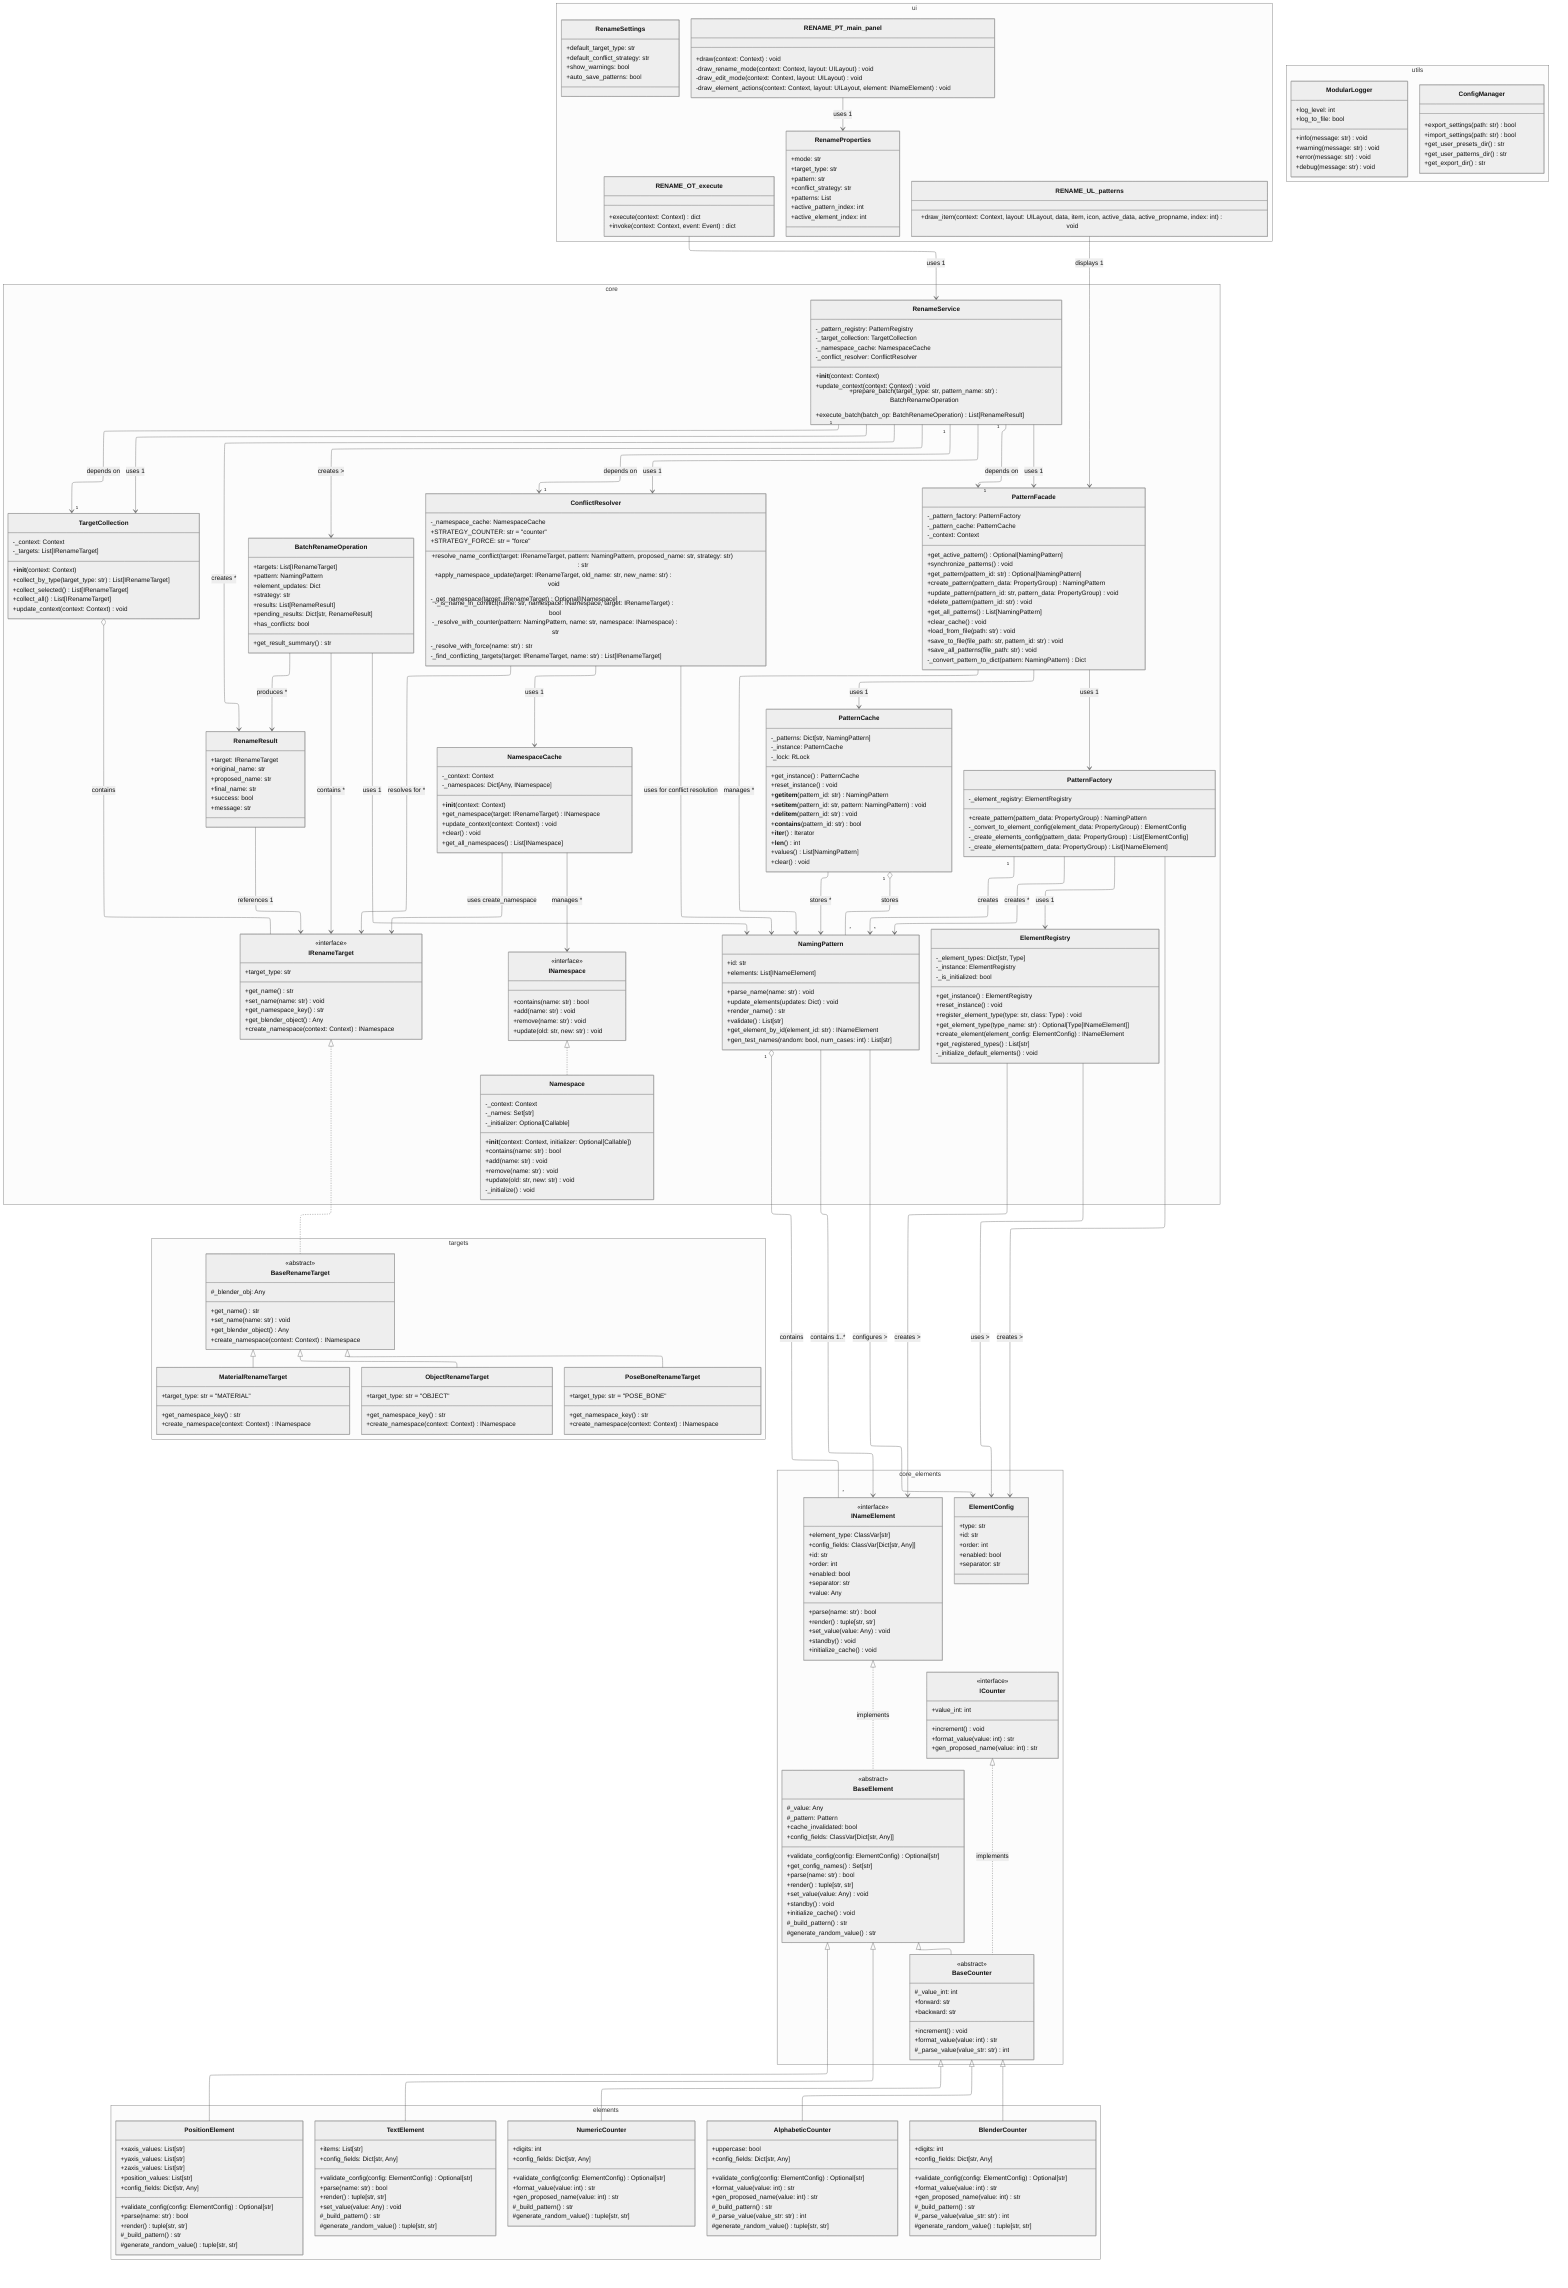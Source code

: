 ---
config:
  theme: neutral
  look: classic
  layout: elk
---

classDiagram
    direction TD
    %% 要素関連のコンポーネント
    namespace core_elements {
        class ElementConfig {
            +type: str
            +id: str
            +order: int
            +enabled: bool
            +separator: str
        }
        class INameElement {
            <<interface>>
            +element_type: ClassVar[str]
            +config_fields: ClassVar[Dict[str, Any]]
            +id: str
            +order: int
            +enabled: bool
            +separator: str
            +value: Any
            +parse(name: str) bool
            +render() tuple[str, str]
            +set_value(value: Any) void
            +standby() void
            +initialize_cache() void
        }
        class BaseElement {
            <<abstract>>
            #_value: Any
            #_pattern: Pattern
            +cache_invalidated: bool
            +config_fields: ClassVar[Dict[str, Any]]
            +validate_config(config: ElementConfig) Optional[str]
            +get_config_names() Set[str]
            +parse(name: str) bool
            +render() tuple[str, str]
            +set_value(value: Any) void
            +standby() void
            +initialize_cache() void
            #_build_pattern() str
            #generate_random_value() str
        }
        class ICounter {
            <<interface>>
            +value_int: int
            +increment() void
            +format_value(value: int) str
            +gen_proposed_name(value: int) str
        }
        class BaseCounter {
            <<abstract>>
            #_value_int: int
            +forward: str
            +backward: str
            +increment() void
            +format_value(value: int) str
            #_parse_value(value_str: str) int
        }
    }

    %% 具体的な要素
    namespace elements {
        class TextElement {
            +items: List[str]
            +config_fields: Dict[str, Any]
            +validate_config(config: ElementConfig) Optional[str]
            +parse(name: str) bool
            +render() tuple[str, str]
            +set_value(value: Any) void
            #_build_pattern() str
            #generate_random_value() tuple[str, str]
        }
        class PositionElement {
            +xaxis_values: List[str]
            +yaxis_values: List[str]
            +zaxis_values: List[str]
            +position_values: List[str]
            +config_fields: Dict[str, Any]
            +validate_config(config: ElementConfig) Optional[str]
            +parse(name: str) bool
            +render() tuple[str, str]
            #_build_pattern() str
            #generate_random_value() tuple[str, str]
        }
        class NumericCounter {
            +digits: int
            +config_fields: Dict[str, Any]
            +validate_config(config: ElementConfig) Optional[str]
            +format_value(value: int) str
            +gen_proposed_name(value: int) str
            #_build_pattern() str
            #generate_random_value() tuple[str, str]
        }
        class BlenderCounter {
            +digits: int
            +config_fields: Dict[str, Any]
            +validate_config(config: ElementConfig) Optional[str]
            +format_value(value: int) str
            +gen_proposed_name(value: int) str
            #_build_pattern() str
            #_parse_value(value_str: str) int
            #generate_random_value() tuple[str, str]
        }
        class AlphabeticCounter {
            +uppercase: bool
            +config_fields: Dict[str, Any]
            +validate_config(config: ElementConfig) Optional[str]
            +format_value(value: int) str
            +gen_proposed_name(value: int) str
            #_build_pattern() str
            #_parse_value(value_str: str) int
            #generate_random_value() tuple[str, str]
        }
    }

    %% ターゲットシステム
    namespace core {
        class IRenameTarget {
            <<interface>>
            +get_name() str
            +set_name(name: str) void
            +get_namespace_key() str
            +target_type: str
            +get_blender_object() Any
            +create_namespace(context: Context) INamespace
        }
        class INamespace {
            <<interface>>
            +contains(name: str) bool
            +add(name: str) void
            +remove(name: str) void
            +update(old: str, new: str) void
        }
        class Namespace {
            -_context: Context
            -_names: Set[str]
            -_initializer: Optional[Callable]
            +__init__(context: Context, initializer: Optional[Callable])
            +contains(name: str) bool
            +add(name: str) void
            +remove(name: str) void
            +update(old: str, new: str) void
            -_initialize() void
        }
        class NamespaceCache {
            -_context: Context
            -_namespaces: Dict[Any, INamespace]
            +__init__(context: Context)
            +get_namespace(target: IRenameTarget) INamespace
            +update_context(context: Context) void
            +clear() void
            +get_all_namespaces() List[INamespace]
        }
        class TargetCollection {
            -_context: Context
            -_targets: List[IRenameTarget]
            +__init__(context: Context)
            +collect_by_type(target_type: str) List[IRenameTarget]
            +collect_selected() List[IRenameTarget]
            +collect_all() List[IRenameTarget]
            +update_context(context: Context) void
        }
    }

    %% パターンシステム
    namespace core {
        class ElementRegistry {
            -_element_types: Dict[str, Type]
            -_instance: ElementRegistry
            -_is_initialized: bool
            +get_instance() ElementRegistry
            +reset_instance() void
            +register_element_type(type: str, class: Type) void
            +get_element_type(type_name: str) Optional[Type[INameElement]]
            +create_element(element_config: ElementConfig) INameElement
            +get_registered_types() List[str]
            -_initialize_default_elements() void
        }
        class NamingPattern {
            +id: str
            +elements: List[INameElement]
            +parse_name(name: str) void
            +update_elements(updates: Dict) void
            +render_name() str
            +validate() List[str]
            +get_element_by_id(element_id: str) INameElement
            +gen_test_names(random: bool, num_cases: int) List[str]
        }
        class PatternFacade {
            -_pattern_factory: PatternFactory
            -_pattern_cache: PatternCache
            -_context: Context
            +get_active_pattern() Optional[NamingPattern]
            +synchronize_patterns() void
            +get_pattern(pattern_id: str) Optional[NamingPattern]
            +create_pattern(pattern_data: PropertyGroup) NamingPattern
            +update_pattern(pattern_id: str, pattern_data: PropertyGroup) void
            +delete_pattern(pattern_id: str) void
            +get_all_patterns() List[NamingPattern]
            +clear_cache() void
            +load_from_file(path: str) void
            +save_to_file(file_path: str, pattern_id: str) void
            +save_all_patterns(file_path: str) void
            -_convert_pattern_to_dict(pattern: NamingPattern) Dict
        }
        class PatternCache {
            -_patterns: Dict[str, NamingPattern]
            -_instance: PatternCache
            -_lock: RLock
            +get_instance() PatternCache
            +reset_instance() void
            +__getitem__(pattern_id: str) NamingPattern
            +__setitem__(pattern_id: str, pattern: NamingPattern) void
            +__delitem__(pattern_id: str) void
            +__contains__(pattern_id: str) bool
            +__iter__() Iterator
            +__len__() int
            +values() List[NamingPattern]
            +clear() void
        }
        class PatternFactory {
            -_element_registry: ElementRegistry
            +create_pattern(pattern_data: PropertyGroup) NamingPattern
            -_convert_to_element_config(element_data: PropertyGroup) ElementConfig
            -_create_elements_config(pattern_data: PropertyGroup) List[ElementConfig]
            -_create_elements(pattern_data: PropertyGroup) List[INameElement]
        }
    }

    %% リネームサービス
    namespace core {
        class ConflictResolver {
            -_namespace_cache: NamespaceCache
            +STRATEGY_COUNTER: str = "counter"
            +STRATEGY_FORCE: str = "force"
            +resolve_name_conflict(target: IRenameTarget, pattern: NamingPattern, proposed_name: str, strategy: str) str
            +apply_namespace_update(target: IRenameTarget, old_name: str, new_name: str) void
            -_get_namespace(target: IRenameTarget) Optional[INamespace]
            -_is_name_in_conflict(name: str, namespace: INamespace, target: IRenameTarget) bool
            -_resolve_with_counter(pattern: NamingPattern, name: str, namespace: INamespace) str
            -_resolve_with_force(name: str) str
            -_find_conflicting_targets(target: IRenameTarget, name: str) List[IRenameTarget]
        }
        class RenameResult {
            +target: IRenameTarget
            +original_name: str
            +proposed_name: str
            +final_name: str
            +success: bool
            +message: str
        }
        class BatchRenameOperation {
            +targets: List[IRenameTarget]
            +pattern: NamingPattern
            +element_updates: Dict
            +strategy: str
            +results: List[RenameResult]
            +pending_results: Dict[str, RenameResult]
            +has_conflicts: bool
            +get_result_summary() str
        }
        class RenameService {
            -_pattern_registry: PatternRegistry
            -_target_collection: TargetCollection
            -_namespace_cache: NamespaceCache
            -_conflict_resolver: ConflictResolver
            +__init__(context: Context)
            +update_context(context: Context) void
            +prepare_batch(target_type: str, pattern_name: str) BatchRenameOperation
            +execute_batch(batch_op: BatchRenameOperation) List[RenameResult]
        }
    }

    %% 具体的な実装
    namespace targets {
        class BaseRenameTarget {
            <<abstract>>
            #_blender_obj: Any
            +get_name() str
            +set_name(name: str) void
            +get_blender_object() Any
            +create_namespace(context: Context) INamespace
        }
        class ObjectRenameTarget {
            +target_type: str = "OBJECT"
            +get_namespace_key() str
            +create_namespace(context: Context) INamespace
        }
        class PoseBoneRenameTarget {
            +target_type: str = "POSE_BONE"
            +get_namespace_key() str
            +create_namespace(context: Context) INamespace
        }
        class MaterialRenameTarget {
            +target_type: str = "MATERIAL"
            +get_namespace_key() str
            +create_namespace(context: Context) INamespace
        }
    }

    %% UI
    namespace ui {
        class RenameSettings {
            +default_target_type: str
            +default_conflict_strategy: str
            +show_warnings: bool
            +auto_save_patterns: bool
        }
        class RenameProperties {
            +mode: str
            +target_type: str
            +pattern: str
            +conflict_strategy: str
            +patterns: List
            +active_pattern_index: int
            +active_element_index: int
        }
        class RENAME_PT_main_panel {
            +draw(context: Context) void
            -draw_rename_mode(context: Context, layout: UILayout) void
            -draw_edit_mode(context: Context, layout: UILayout) void
            -draw_element_actions(context: Context, layout: UILayout, element: INameElement) void
        }
        class RENAME_OT_execute {
            +execute(context: Context) dict
            +invoke(context: Context, event: Event) dict
        }
        class RENAME_UL_patterns {
            +draw_item(context: Context, layout: UILayout, data, item, icon, active_data, active_propname, index: int) void
        }
    }

    %% ユーティリティ
    namespace utils {
        class ModularLogger {
            +log_level: int
            +log_to_file: bool
            +info(message: str) void
            +warning(message: str) void
            +error(message: str) void
            +debug(message: str) void
        }
        class ConfigManager {
            +export_settings(path: str) bool
            +import_settings(path: str) bool
            +get_user_presets_dir() str
            +get_user_patterns_dir() str
            +get_export_dir() str
        }
    }

    %% 継承関係
    INameElement <|.. BaseElement : implements
    BaseElement <|-- TextElement
    BaseElement <|-- PositionElement
    BaseElement <|-- BaseCounter
    ICounter <|.. BaseCounter : implements
    BaseCounter <|-- NumericCounter
    BaseCounter <|-- BlenderCounter
    BaseCounter <|-- AlphabeticCounter
    IRenameTarget <|.. BaseRenameTarget
    BaseRenameTarget <|-- ObjectRenameTarget
    BaseRenameTarget <|-- PoseBoneRenameTarget
    BaseRenameTarget <|-- MaterialRenameTarget
    INamespace <|.. Namespace

    %% 依存関係と関連
    ElementRegistry --> INameElement : creates >
    ElementRegistry --> ElementConfig : uses >
    NamingPattern --> INameElement : contains 1..*
    NamingPattern --> ElementConfig : configures >
    
    PatternFacade --> PatternFactory : uses 1
    PatternFacade --> PatternCache : uses 1
    PatternFacade --> NamingPattern : manages *
    
    PatternCache --> NamingPattern : stores *
    PatternFactory --> ElementRegistry : uses 1
    PatternFactory --> NamingPattern : creates *
    PatternFactory --> ElementConfig : creates >
    
    NamespaceCache --> INamespace : manages *
    NamespaceCache --> IRenameTarget : uses create_namespace
    TargetCollection o-- IRenameTarget : contains
    
    ConflictResolver --> NamespaceCache : uses 1
    ConflictResolver --> IRenameTarget : resolves for * 
    ConflictResolver --> NamingPattern : uses for conflict resolution
    
    RenameResult --> IRenameTarget : references 1
    BatchRenameOperation --> IRenameTarget : contains *
    BatchRenameOperation --> RenameResult : produces *
    BatchRenameOperation --> NamingPattern : uses 1
    
    RenameService --> PatternFacade : uses 1
    RenameService --> ConflictResolver : uses 1
    RenameService --> TargetCollection : uses 1
    RenameService --> BatchRenameOperation : creates >
    RenameService --> RenameResult : creates *
    
    RENAME_PT_main_panel --> RenameProperties : uses 1
    RENAME_OT_execute --> RenameService : uses 1
    RENAME_UL_patterns --> PatternFacade : displays 1

    %% コンポジション関係
    NamingPattern "1" o-- "*" INameElement : contains
    PatternCache "1" o-- "*" NamingPattern : stores
    PatternFactory "1" --> "*" NamingPattern : creates
    
    %% 依存関係（詳細）
    RenameService "1" --> "1" PatternFacade : depends on
    RenameService "1" --> "1" ConflictResolver : depends on
    RenameService "1" --> "1" TargetCollection : depends on